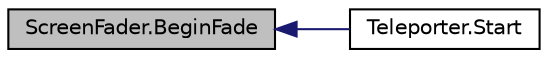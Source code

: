 digraph "ScreenFader.BeginFade"
{
  edge [fontname="Helvetica",fontsize="10",labelfontname="Helvetica",labelfontsize="10"];
  node [fontname="Helvetica",fontsize="10",shape=record];
  rankdir="LR";
  Node1 [label="ScreenFader.BeginFade",height=0.2,width=0.4,color="black", fillcolor="grey75", style="filled", fontcolor="black"];
  Node1 -> Node2 [dir="back",color="midnightblue",fontsize="10",style="solid",fontname="Helvetica"];
  Node2 [label="Teleporter.Start",height=0.2,width=0.4,color="black", fillcolor="white", style="filled",URL="$class_teleporter.html#a8746cd397d008350293170d7a47c5ba0"];
}
